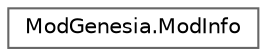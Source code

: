 digraph "Graphical Class Hierarchy"
{
 // LATEX_PDF_SIZE
  bgcolor="transparent";
  edge [fontname=Helvetica,fontsize=10,labelfontname=Helvetica,labelfontsize=10];
  node [fontname=Helvetica,fontsize=10,shape=box,height=0.2,width=0.4];
  rankdir="LR";
  Node0 [label="ModGenesia.ModInfo",height=0.2,width=0.4,color="grey40", fillcolor="white", style="filled",URL="$class_mod_genesia_1_1_mod_info.html",tooltip=" "];
}
